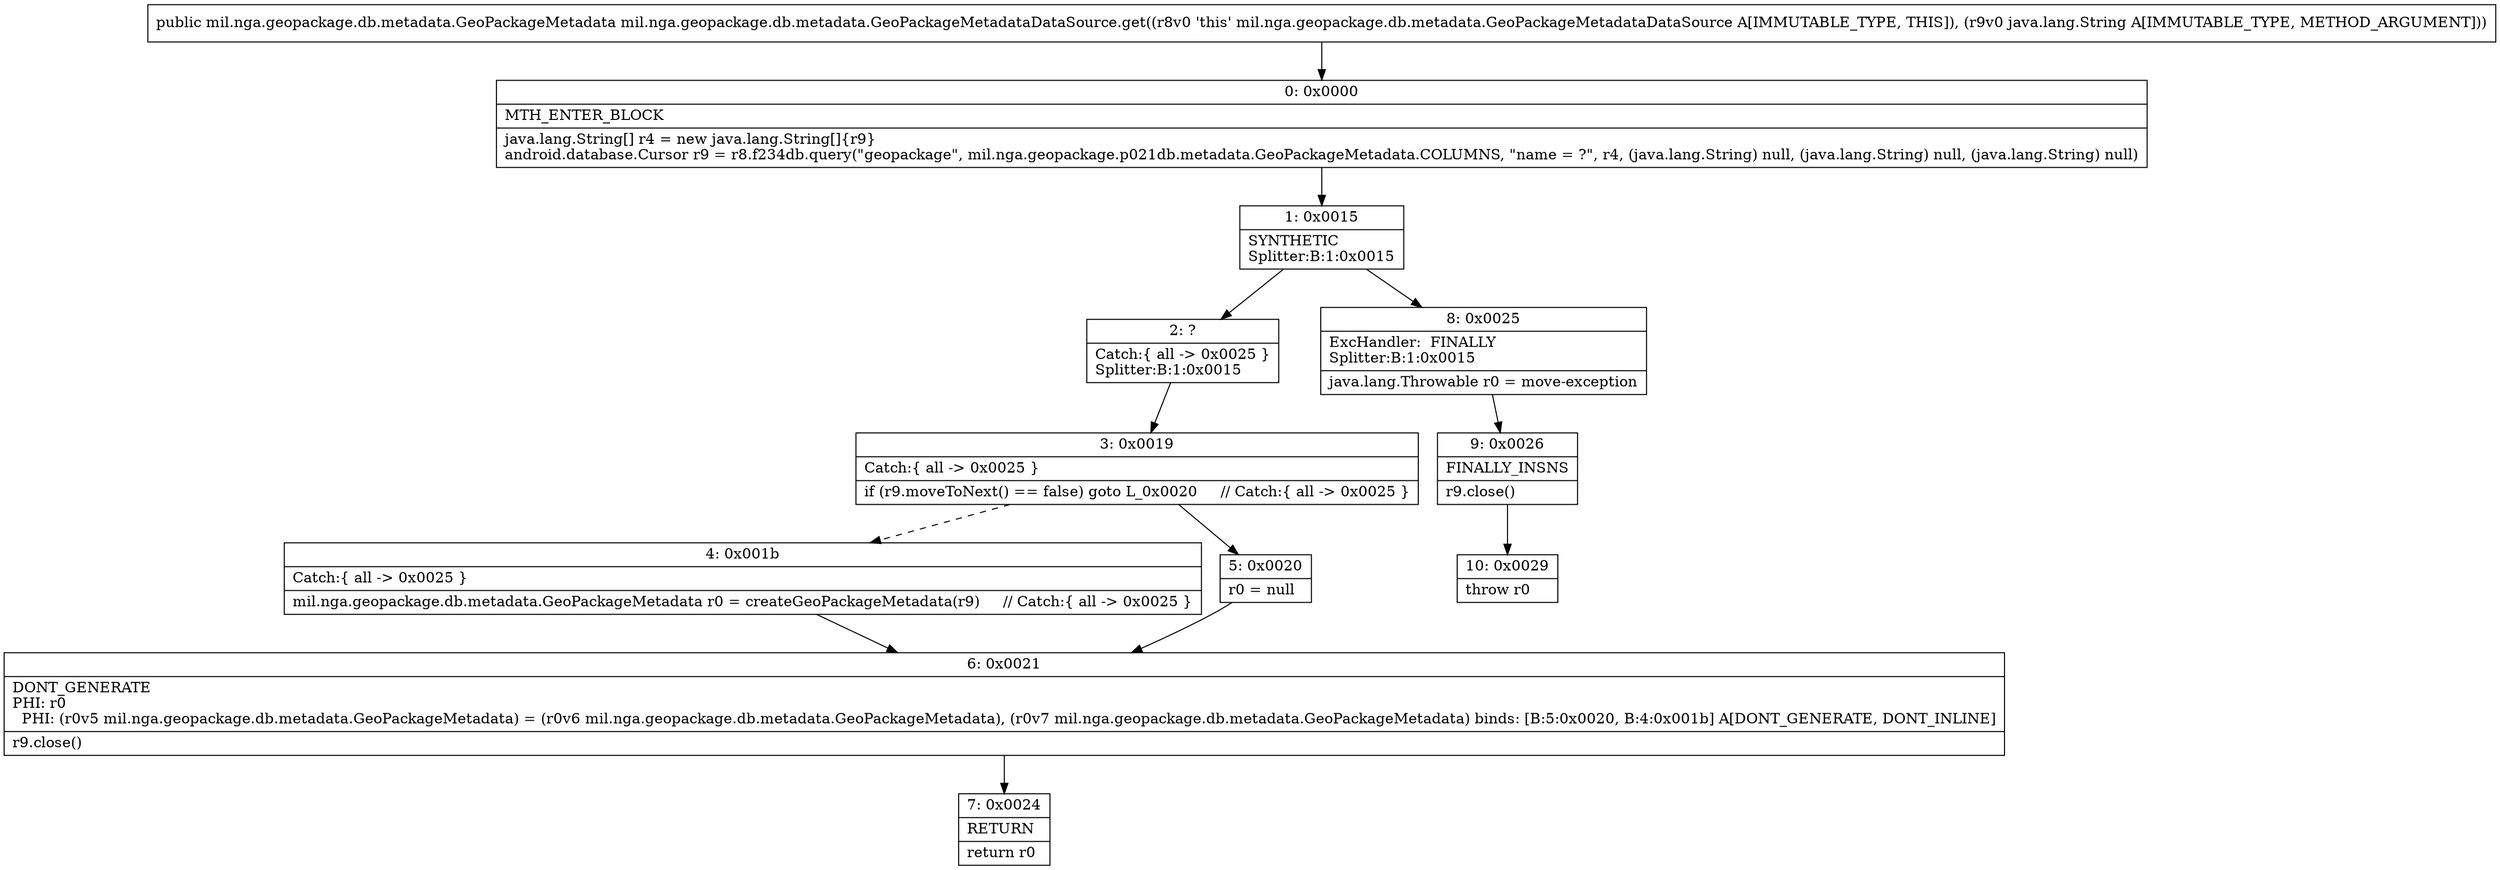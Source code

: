 digraph "CFG formil.nga.geopackage.db.metadata.GeoPackageMetadataDataSource.get(Ljava\/lang\/String;)Lmil\/nga\/geopackage\/db\/metadata\/GeoPackageMetadata;" {
Node_0 [shape=record,label="{0\:\ 0x0000|MTH_ENTER_BLOCK\l|java.lang.String[] r4 = new java.lang.String[]\{r9\}\landroid.database.Cursor r9 = r8.f234db.query(\"geopackage\", mil.nga.geopackage.p021db.metadata.GeoPackageMetadata.COLUMNS, \"name = ?\", r4, (java.lang.String) null, (java.lang.String) null, (java.lang.String) null)\l}"];
Node_1 [shape=record,label="{1\:\ 0x0015|SYNTHETIC\lSplitter:B:1:0x0015\l}"];
Node_2 [shape=record,label="{2\:\ ?|Catch:\{ all \-\> 0x0025 \}\lSplitter:B:1:0x0015\l}"];
Node_3 [shape=record,label="{3\:\ 0x0019|Catch:\{ all \-\> 0x0025 \}\l|if (r9.moveToNext() == false) goto L_0x0020     \/\/ Catch:\{ all \-\> 0x0025 \}\l}"];
Node_4 [shape=record,label="{4\:\ 0x001b|Catch:\{ all \-\> 0x0025 \}\l|mil.nga.geopackage.db.metadata.GeoPackageMetadata r0 = createGeoPackageMetadata(r9)     \/\/ Catch:\{ all \-\> 0x0025 \}\l}"];
Node_5 [shape=record,label="{5\:\ 0x0020|r0 = null\l}"];
Node_6 [shape=record,label="{6\:\ 0x0021|DONT_GENERATE\lPHI: r0 \l  PHI: (r0v5 mil.nga.geopackage.db.metadata.GeoPackageMetadata) = (r0v6 mil.nga.geopackage.db.metadata.GeoPackageMetadata), (r0v7 mil.nga.geopackage.db.metadata.GeoPackageMetadata) binds: [B:5:0x0020, B:4:0x001b] A[DONT_GENERATE, DONT_INLINE]\l|r9.close()\l}"];
Node_7 [shape=record,label="{7\:\ 0x0024|RETURN\l|return r0\l}"];
Node_8 [shape=record,label="{8\:\ 0x0025|ExcHandler:  FINALLY\lSplitter:B:1:0x0015\l|java.lang.Throwable r0 = move\-exception\l}"];
Node_9 [shape=record,label="{9\:\ 0x0026|FINALLY_INSNS\l|r9.close()\l}"];
Node_10 [shape=record,label="{10\:\ 0x0029|throw r0\l}"];
MethodNode[shape=record,label="{public mil.nga.geopackage.db.metadata.GeoPackageMetadata mil.nga.geopackage.db.metadata.GeoPackageMetadataDataSource.get((r8v0 'this' mil.nga.geopackage.db.metadata.GeoPackageMetadataDataSource A[IMMUTABLE_TYPE, THIS]), (r9v0 java.lang.String A[IMMUTABLE_TYPE, METHOD_ARGUMENT])) }"];
MethodNode -> Node_0;
Node_0 -> Node_1;
Node_1 -> Node_2;
Node_1 -> Node_8;
Node_2 -> Node_3;
Node_3 -> Node_4[style=dashed];
Node_3 -> Node_5;
Node_4 -> Node_6;
Node_5 -> Node_6;
Node_6 -> Node_7;
Node_8 -> Node_9;
Node_9 -> Node_10;
}

